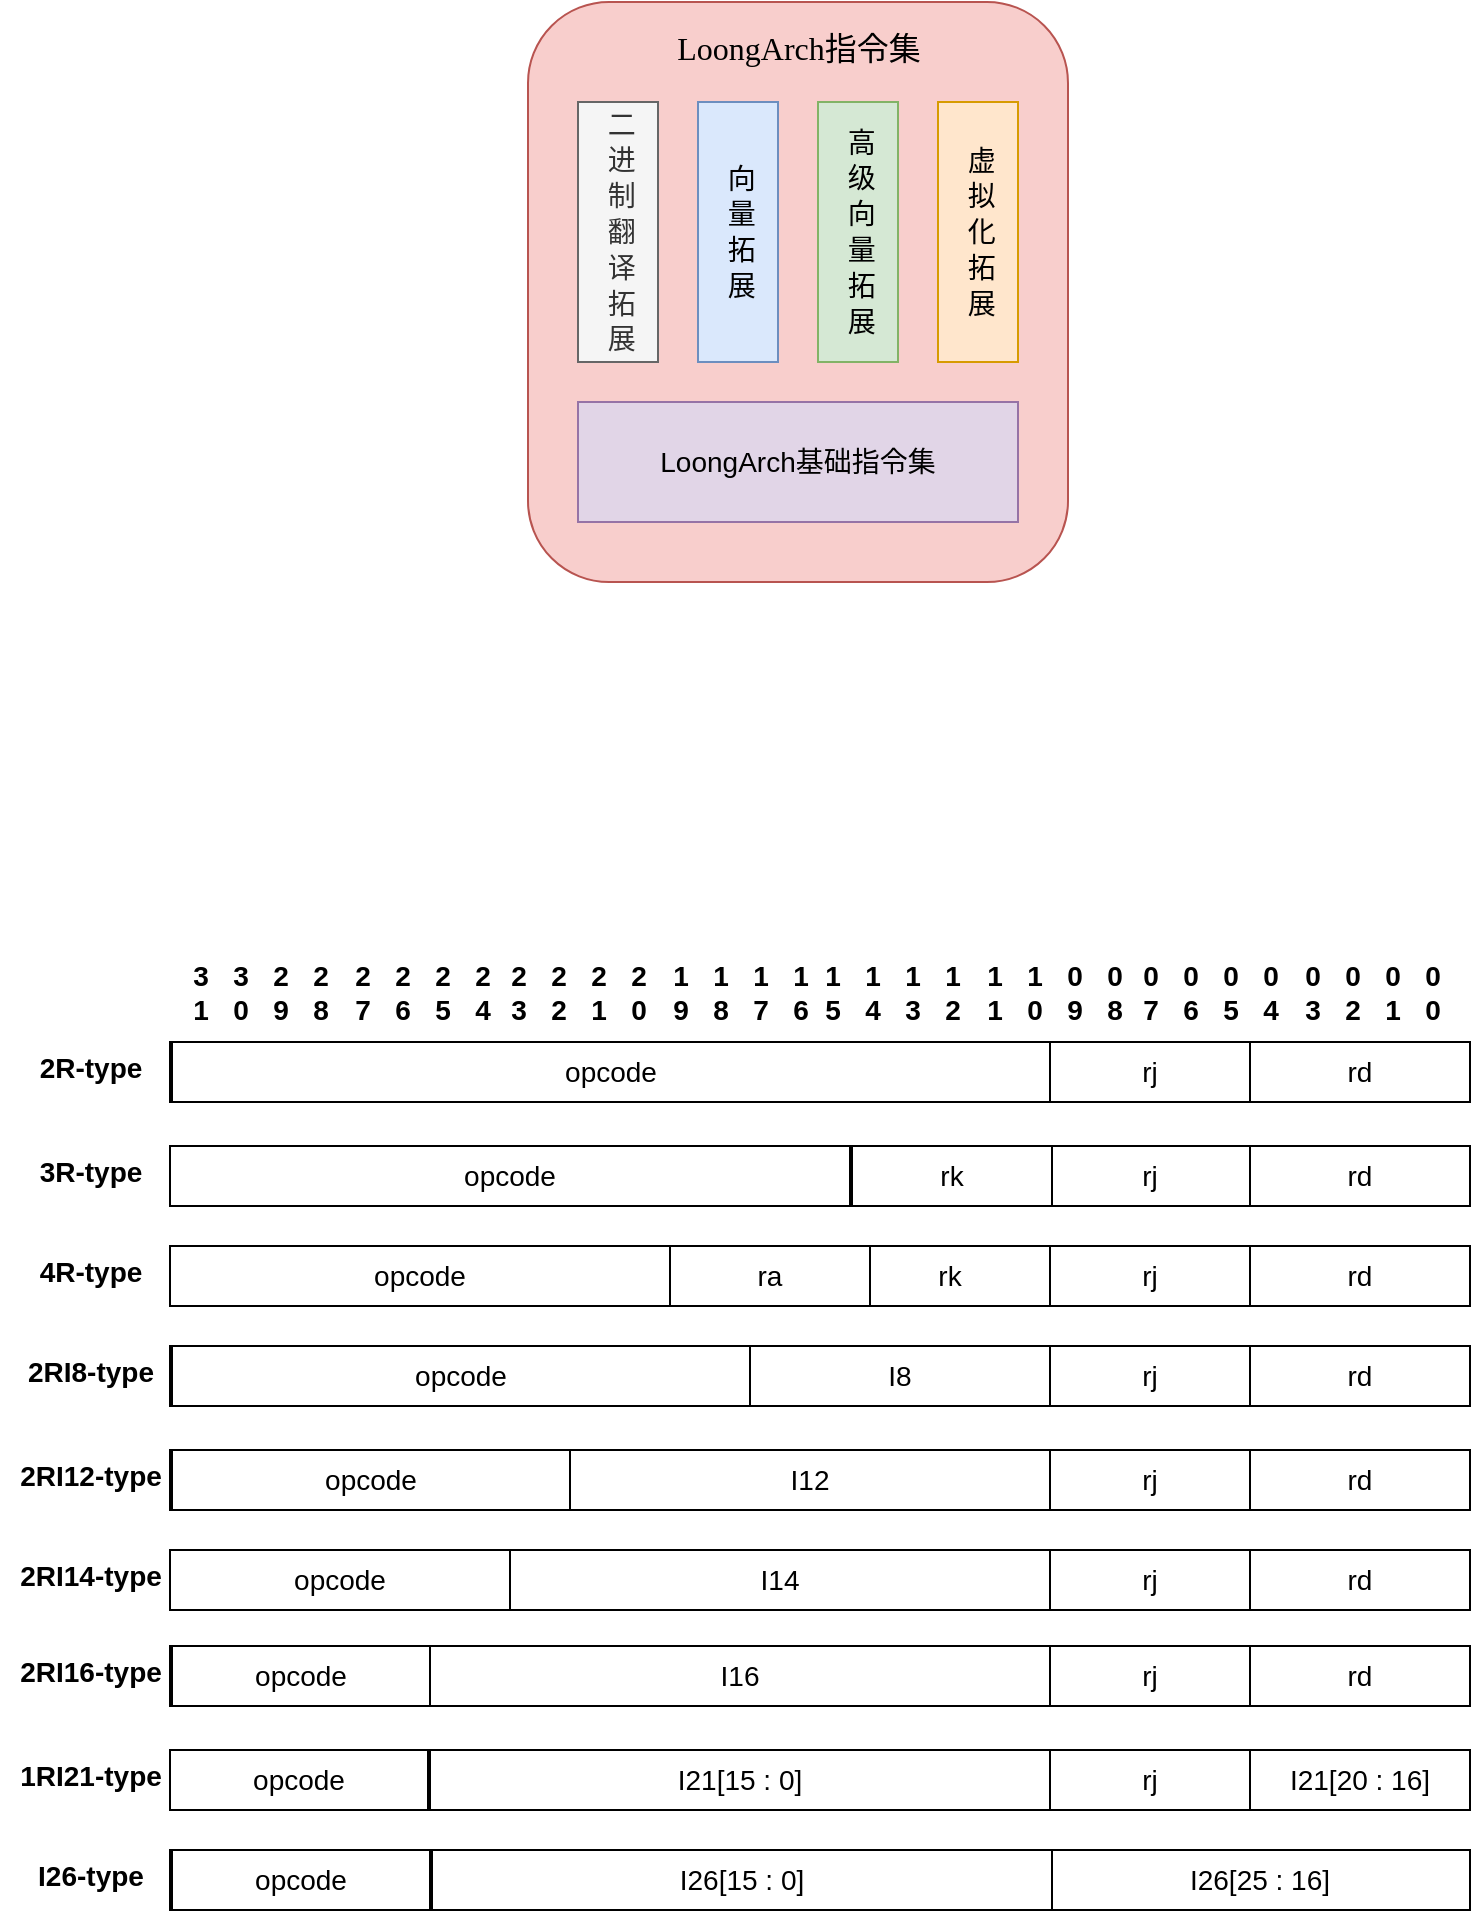 <mxfile version="26.0.15">
  <diagram name="Page-1" id="nLnqoyDs2qp-jSzca--m">
    <mxGraphModel dx="828" dy="879" grid="1" gridSize="10" guides="1" tooltips="1" connect="1" arrows="1" fold="1" page="1" pageScale="1" pageWidth="827" pageHeight="1169" math="0" shadow="0">
      <root>
        <mxCell id="0" />
        <mxCell id="1" parent="0" />
        <mxCell id="dvlamM2bj5HqGhSwdMmL-6" value="" style="rounded=1;whiteSpace=wrap;html=1;fillColor=#f8cecc;strokeColor=#b85450;" parent="1" vertex="1">
          <mxGeometry x="279" y="70" width="270" height="290" as="geometry" />
        </mxCell>
        <mxCell id="dvlamM2bj5HqGhSwdMmL-1" value="&lt;font style=&quot;font-size: 14px;&quot;&gt;二 进 制 翻 译 拓 展&lt;/font&gt;" style="rounded=0;whiteSpace=wrap;html=1;direction=east;flipH=1;flipV=0;textDirection=vertical-lr;fillColor=#f5f5f5;fontColor=#333333;strokeColor=#666666;" parent="1" vertex="1">
          <mxGeometry x="304" y="120" width="40" height="130" as="geometry" />
        </mxCell>
        <mxCell id="dvlamM2bj5HqGhSwdMmL-2" value="&lt;font style=&quot;font-size: 14px;&quot;&gt;向 量 拓 展&lt;/font&gt;" style="rounded=0;whiteSpace=wrap;html=1;direction=east;flipH=1;flipV=0;textDirection=vertical-lr;fillColor=#dae8fc;strokeColor=#6c8ebf;" parent="1" vertex="1">
          <mxGeometry x="364" y="120" width="40" height="130" as="geometry" />
        </mxCell>
        <mxCell id="dvlamM2bj5HqGhSwdMmL-3" value="&lt;font style=&quot;font-size: 14px;&quot;&gt;高 级 向 量 拓 展&lt;/font&gt;" style="rounded=0;whiteSpace=wrap;html=1;direction=east;flipH=1;flipV=0;textDirection=vertical-lr;fillColor=#d5e8d4;strokeColor=#82b366;" parent="1" vertex="1">
          <mxGeometry x="424" y="120" width="40" height="130" as="geometry" />
        </mxCell>
        <mxCell id="dvlamM2bj5HqGhSwdMmL-4" value="&lt;font style=&quot;font-size: 14px;&quot;&gt;虚 拟 化 拓 展&lt;/font&gt;" style="rounded=0;whiteSpace=wrap;html=1;direction=east;flipH=1;flipV=0;textDirection=vertical-lr;fillColor=#ffe6cc;strokeColor=#d79b00;" parent="1" vertex="1">
          <mxGeometry x="484" y="120" width="40" height="130" as="geometry" />
        </mxCell>
        <mxCell id="dvlamM2bj5HqGhSwdMmL-5" value="&lt;font style=&quot;font-size: 14px;&quot;&gt;LoongArch基础指令集&lt;/font&gt;" style="rounded=0;whiteSpace=wrap;html=1;fillColor=#e1d5e7;strokeColor=#9673a6;" parent="1" vertex="1">
          <mxGeometry x="304" y="270" width="220" height="60" as="geometry" />
        </mxCell>
        <mxCell id="dvlamM2bj5HqGhSwdMmL-7" value="&lt;font style=&quot;font-size: 16px;&quot; face=&quot;Verdana&quot;&gt;LoongArch指令集&lt;/font&gt;" style="text;html=1;align=center;verticalAlign=middle;resizable=0;points=[];autosize=1;strokeColor=none;fillColor=none;" parent="1" vertex="1">
          <mxGeometry x="334" y="78" width="160" height="30" as="geometry" />
        </mxCell>
        <mxCell id="w8Et5FS7XUNBpcLHklHT-1" value="0&lt;div&gt;0&lt;/div&gt;" style="text;html=1;align=center;verticalAlign=middle;resizable=0;points=[];autosize=1;strokeColor=none;fillColor=none;fontStyle=1;fontSize=14;" vertex="1" parent="1">
          <mxGeometry x="716" y="540" width="30" height="50" as="geometry" />
        </mxCell>
        <mxCell id="w8Et5FS7XUNBpcLHklHT-2" value="0&lt;div&gt;1&lt;/div&gt;" style="text;html=1;align=center;verticalAlign=middle;resizable=0;points=[];autosize=1;strokeColor=none;fillColor=none;fontStyle=1;fontSize=14;" vertex="1" parent="1">
          <mxGeometry x="696" y="540" width="30" height="50" as="geometry" />
        </mxCell>
        <mxCell id="w8Et5FS7XUNBpcLHklHT-3" value="0&lt;div&gt;2&lt;/div&gt;" style="text;html=1;align=center;verticalAlign=middle;resizable=0;points=[];autosize=1;strokeColor=none;fillColor=none;fontStyle=1;fontSize=14;" vertex="1" parent="1">
          <mxGeometry x="676" y="540" width="30" height="50" as="geometry" />
        </mxCell>
        <mxCell id="w8Et5FS7XUNBpcLHklHT-4" value="0&lt;div&gt;3&lt;/div&gt;" style="text;html=1;align=center;verticalAlign=middle;resizable=0;points=[];autosize=1;strokeColor=none;fillColor=none;fontStyle=1;fontSize=14;" vertex="1" parent="1">
          <mxGeometry x="656" y="540" width="30" height="50" as="geometry" />
        </mxCell>
        <mxCell id="w8Et5FS7XUNBpcLHklHT-5" value="0&lt;div&gt;4&lt;/div&gt;" style="text;html=1;align=center;verticalAlign=middle;resizable=0;points=[];autosize=1;strokeColor=none;fillColor=none;fontStyle=1;fontSize=14;" vertex="1" parent="1">
          <mxGeometry x="635" y="540" width="30" height="50" as="geometry" />
        </mxCell>
        <mxCell id="w8Et5FS7XUNBpcLHklHT-6" value="0&lt;div&gt;5&lt;/div&gt;" style="text;html=1;align=center;verticalAlign=middle;resizable=0;points=[];autosize=1;strokeColor=none;fillColor=none;fontStyle=1;fontSize=14;" vertex="1" parent="1">
          <mxGeometry x="615" y="540" width="30" height="50" as="geometry" />
        </mxCell>
        <mxCell id="w8Et5FS7XUNBpcLHklHT-7" value="0&lt;div&gt;6&lt;/div&gt;" style="text;html=1;align=center;verticalAlign=middle;resizable=0;points=[];autosize=1;strokeColor=none;fillColor=none;fontStyle=1;fontSize=14;" vertex="1" parent="1">
          <mxGeometry x="595" y="540" width="30" height="50" as="geometry" />
        </mxCell>
        <mxCell id="w8Et5FS7XUNBpcLHklHT-8" value="0&lt;div&gt;7&lt;/div&gt;" style="text;html=1;align=center;verticalAlign=middle;resizable=0;points=[];autosize=1;strokeColor=none;fillColor=none;fontStyle=1;fontSize=14;" vertex="1" parent="1">
          <mxGeometry x="575" y="540" width="30" height="50" as="geometry" />
        </mxCell>
        <mxCell id="w8Et5FS7XUNBpcLHklHT-9" value="0&lt;div&gt;8&lt;/div&gt;" style="text;html=1;align=center;verticalAlign=middle;resizable=0;points=[];autosize=1;strokeColor=none;fillColor=none;fontStyle=1;fontSize=14;" vertex="1" parent="1">
          <mxGeometry x="557" y="540" width="30" height="50" as="geometry" />
        </mxCell>
        <mxCell id="w8Et5FS7XUNBpcLHklHT-10" value="0&lt;div&gt;9&lt;/div&gt;" style="text;html=1;align=center;verticalAlign=middle;resizable=0;points=[];autosize=1;strokeColor=none;fillColor=none;fontStyle=1;fontSize=14;" vertex="1" parent="1">
          <mxGeometry x="537" y="540" width="30" height="50" as="geometry" />
        </mxCell>
        <mxCell id="w8Et5FS7XUNBpcLHklHT-11" value="1&lt;br&gt;&lt;div&gt;0&lt;/div&gt;" style="text;html=1;align=center;verticalAlign=middle;resizable=0;points=[];autosize=1;strokeColor=none;fillColor=none;fontStyle=1;fontSize=14;" vertex="1" parent="1">
          <mxGeometry x="517" y="540" width="30" height="50" as="geometry" />
        </mxCell>
        <mxCell id="w8Et5FS7XUNBpcLHklHT-12" value="1&lt;br&gt;&lt;div&gt;1&lt;/div&gt;" style="text;html=1;align=center;verticalAlign=middle;resizable=0;points=[];autosize=1;strokeColor=none;fillColor=none;fontStyle=1;fontSize=14;" vertex="1" parent="1">
          <mxGeometry x="497" y="540" width="30" height="50" as="geometry" />
        </mxCell>
        <mxCell id="w8Et5FS7XUNBpcLHklHT-13" value="1&lt;br&gt;&lt;div&gt;2&lt;/div&gt;" style="text;html=1;align=center;verticalAlign=middle;resizable=0;points=[];autosize=1;strokeColor=none;fillColor=none;fontStyle=1;fontSize=14;" vertex="1" parent="1">
          <mxGeometry x="476" y="540" width="30" height="50" as="geometry" />
        </mxCell>
        <mxCell id="w8Et5FS7XUNBpcLHklHT-14" value="1&lt;br&gt;&lt;div&gt;3&lt;/div&gt;" style="text;html=1;align=center;verticalAlign=middle;resizable=0;points=[];autosize=1;strokeColor=none;fillColor=none;fontStyle=1;fontSize=14;" vertex="1" parent="1">
          <mxGeometry x="456" y="540" width="30" height="50" as="geometry" />
        </mxCell>
        <mxCell id="w8Et5FS7XUNBpcLHklHT-15" value="1&lt;br&gt;&lt;div&gt;4&lt;/div&gt;" style="text;html=1;align=center;verticalAlign=middle;resizable=0;points=[];autosize=1;strokeColor=none;fillColor=none;fontStyle=1;fontSize=14;" vertex="1" parent="1">
          <mxGeometry x="436" y="540" width="30" height="50" as="geometry" />
        </mxCell>
        <mxCell id="w8Et5FS7XUNBpcLHklHT-16" value="1&lt;br&gt;&lt;div&gt;5&lt;/div&gt;" style="text;html=1;align=center;verticalAlign=middle;resizable=0;points=[];autosize=1;strokeColor=none;fillColor=none;fontStyle=1;fontSize=14;" vertex="1" parent="1">
          <mxGeometry x="416" y="540" width="30" height="50" as="geometry" />
        </mxCell>
        <mxCell id="w8Et5FS7XUNBpcLHklHT-17" value="1&lt;br&gt;&lt;div&gt;6&lt;/div&gt;" style="text;html=1;align=center;verticalAlign=middle;resizable=0;points=[];autosize=1;strokeColor=none;fillColor=none;fontStyle=1;fontSize=14;" vertex="1" parent="1">
          <mxGeometry x="400" y="540" width="30" height="50" as="geometry" />
        </mxCell>
        <mxCell id="w8Et5FS7XUNBpcLHklHT-18" value="1&lt;br&gt;&lt;div&gt;7&lt;/div&gt;" style="text;html=1;align=center;verticalAlign=middle;resizable=0;points=[];autosize=1;strokeColor=none;fillColor=none;fontStyle=1;fontSize=14;" vertex="1" parent="1">
          <mxGeometry x="380" y="540" width="30" height="50" as="geometry" />
        </mxCell>
        <mxCell id="w8Et5FS7XUNBpcLHklHT-19" value="1&lt;br&gt;&lt;div&gt;8&lt;/div&gt;" style="text;html=1;align=center;verticalAlign=middle;resizable=0;points=[];autosize=1;strokeColor=none;fillColor=none;fontStyle=1;fontSize=14;" vertex="1" parent="1">
          <mxGeometry x="360" y="540" width="30" height="50" as="geometry" />
        </mxCell>
        <mxCell id="w8Et5FS7XUNBpcLHklHT-20" value="&lt;div&gt;1&lt;/div&gt;&lt;div&gt;9&lt;/div&gt;" style="text;html=1;align=center;verticalAlign=middle;resizable=0;points=[];autosize=1;strokeColor=none;fillColor=none;fontStyle=1;fontSize=14;" vertex="1" parent="1">
          <mxGeometry x="340" y="540" width="30" height="50" as="geometry" />
        </mxCell>
        <mxCell id="w8Et5FS7XUNBpcLHklHT-21" value="2&lt;br&gt;&lt;div&gt;0&lt;/div&gt;" style="text;html=1;align=center;verticalAlign=middle;resizable=0;points=[];autosize=1;strokeColor=none;fillColor=none;fontStyle=1;fontSize=14;" vertex="1" parent="1">
          <mxGeometry x="319" y="540" width="30" height="50" as="geometry" />
        </mxCell>
        <mxCell id="w8Et5FS7XUNBpcLHklHT-22" value="2&lt;br&gt;&lt;div&gt;1&lt;/div&gt;" style="text;html=1;align=center;verticalAlign=middle;resizable=0;points=[];autosize=1;strokeColor=none;fillColor=none;fontStyle=1;fontSize=14;" vertex="1" parent="1">
          <mxGeometry x="299" y="540" width="30" height="50" as="geometry" />
        </mxCell>
        <mxCell id="w8Et5FS7XUNBpcLHklHT-23" value="&lt;div&gt;2&lt;/div&gt;&lt;div&gt;2&lt;/div&gt;" style="text;html=1;align=center;verticalAlign=middle;resizable=0;points=[];autosize=1;strokeColor=none;fillColor=none;fontStyle=1;fontSize=14;" vertex="1" parent="1">
          <mxGeometry x="279" y="540" width="30" height="50" as="geometry" />
        </mxCell>
        <mxCell id="w8Et5FS7XUNBpcLHklHT-24" value="2&lt;br&gt;&lt;div&gt;3&lt;/div&gt;" style="text;html=1;align=center;verticalAlign=middle;resizable=0;points=[];autosize=1;strokeColor=none;fillColor=none;fontStyle=1;fontSize=14;" vertex="1" parent="1">
          <mxGeometry x="259" y="540" width="30" height="50" as="geometry" />
        </mxCell>
        <mxCell id="w8Et5FS7XUNBpcLHklHT-25" value="2&lt;br&gt;&lt;div&gt;4&lt;/div&gt;" style="text;html=1;align=center;verticalAlign=middle;resizable=0;points=[];autosize=1;strokeColor=none;fillColor=none;fontStyle=1;fontSize=14;" vertex="1" parent="1">
          <mxGeometry x="241" y="540" width="30" height="50" as="geometry" />
        </mxCell>
        <mxCell id="w8Et5FS7XUNBpcLHklHT-26" value="2&lt;br&gt;&lt;div&gt;5&lt;/div&gt;" style="text;html=1;align=center;verticalAlign=middle;resizable=0;points=[];autosize=1;strokeColor=none;fillColor=none;fontStyle=1;fontSize=14;" vertex="1" parent="1">
          <mxGeometry x="221" y="540" width="30" height="50" as="geometry" />
        </mxCell>
        <mxCell id="w8Et5FS7XUNBpcLHklHT-27" value="&lt;div&gt;2&lt;/div&gt;&lt;div&gt;6&lt;/div&gt;" style="text;html=1;align=center;verticalAlign=middle;resizable=0;points=[];autosize=1;strokeColor=none;fillColor=none;fontStyle=1;fontSize=14;" vertex="1" parent="1">
          <mxGeometry x="201" y="540" width="30" height="50" as="geometry" />
        </mxCell>
        <mxCell id="w8Et5FS7XUNBpcLHklHT-28" value="2&lt;br&gt;&lt;div&gt;7&lt;/div&gt;" style="text;html=1;align=center;verticalAlign=middle;resizable=0;points=[];autosize=1;strokeColor=none;fillColor=none;fontStyle=1;fontSize=14;" vertex="1" parent="1">
          <mxGeometry x="181" y="540" width="30" height="50" as="geometry" />
        </mxCell>
        <mxCell id="w8Et5FS7XUNBpcLHklHT-29" value="&lt;div&gt;2&lt;/div&gt;&lt;div&gt;8&lt;/div&gt;" style="text;html=1;align=center;verticalAlign=middle;resizable=0;points=[];autosize=1;strokeColor=none;fillColor=none;fontStyle=1;fontSize=14;" vertex="1" parent="1">
          <mxGeometry x="160" y="540" width="30" height="50" as="geometry" />
        </mxCell>
        <mxCell id="w8Et5FS7XUNBpcLHklHT-30" value="&lt;div&gt;2&lt;/div&gt;&lt;div&gt;9&lt;/div&gt;" style="text;html=1;align=center;verticalAlign=middle;resizable=0;points=[];autosize=1;strokeColor=none;fillColor=none;fontStyle=1;fontSize=14;" vertex="1" parent="1">
          <mxGeometry x="140" y="540" width="30" height="50" as="geometry" />
        </mxCell>
        <mxCell id="w8Et5FS7XUNBpcLHklHT-31" value="3&lt;br&gt;&lt;div&gt;0&lt;/div&gt;" style="text;html=1;align=center;verticalAlign=middle;resizable=0;points=[];autosize=1;strokeColor=none;fillColor=none;fontStyle=1;fontSize=14;" vertex="1" parent="1">
          <mxGeometry x="120" y="540" width="30" height="50" as="geometry" />
        </mxCell>
        <mxCell id="w8Et5FS7XUNBpcLHklHT-32" value="3&lt;br&gt;&lt;div&gt;1&lt;/div&gt;" style="text;html=1;align=center;verticalAlign=middle;resizable=0;points=[];autosize=1;strokeColor=none;fillColor=none;fontStyle=1;fontSize=14;" vertex="1" parent="1">
          <mxGeometry x="100" y="540" width="30" height="50" as="geometry" />
        </mxCell>
        <mxCell id="w8Et5FS7XUNBpcLHklHT-33" value="" style="rounded=0;whiteSpace=wrap;html=1;" vertex="1" parent="1">
          <mxGeometry x="100" y="590" width="650" height="30" as="geometry" />
        </mxCell>
        <mxCell id="w8Et5FS7XUNBpcLHklHT-34" value="&lt;b&gt;&lt;font style=&quot;font-size: 14px;&quot;&gt;2R-type&lt;/font&gt;&lt;/b&gt;" style="text;html=1;align=center;verticalAlign=middle;resizable=0;points=[];autosize=1;strokeColor=none;fillColor=none;" vertex="1" parent="1">
          <mxGeometry x="25" y="588" width="70" height="30" as="geometry" />
        </mxCell>
        <mxCell id="w8Et5FS7XUNBpcLHklHT-35" value="" style="rounded=0;whiteSpace=wrap;html=1;" vertex="1" parent="1">
          <mxGeometry x="100" y="642" width="650" height="30" as="geometry" />
        </mxCell>
        <mxCell id="w8Et5FS7XUNBpcLHklHT-36" value="&lt;b&gt;&lt;font style=&quot;font-size: 14px;&quot;&gt;3R-type&lt;/font&gt;&lt;/b&gt;" style="text;html=1;align=center;verticalAlign=middle;resizable=0;points=[];autosize=1;strokeColor=none;fillColor=none;" vertex="1" parent="1">
          <mxGeometry x="25" y="640" width="70" height="30" as="geometry" />
        </mxCell>
        <mxCell id="w8Et5FS7XUNBpcLHklHT-37" value="" style="rounded=0;whiteSpace=wrap;html=1;" vertex="1" parent="1">
          <mxGeometry x="100" y="692" width="650" height="30" as="geometry" />
        </mxCell>
        <mxCell id="w8Et5FS7XUNBpcLHklHT-38" value="&lt;b&gt;&lt;font style=&quot;font-size: 14px;&quot;&gt;4R-type&lt;/font&gt;&lt;/b&gt;" style="text;html=1;align=center;verticalAlign=middle;resizable=0;points=[];autosize=1;strokeColor=none;fillColor=none;" vertex="1" parent="1">
          <mxGeometry x="25" y="690" width="70" height="30" as="geometry" />
        </mxCell>
        <mxCell id="w8Et5FS7XUNBpcLHklHT-39" value="" style="rounded=0;whiteSpace=wrap;html=1;" vertex="1" parent="1">
          <mxGeometry x="100" y="742" width="650" height="30" as="geometry" />
        </mxCell>
        <mxCell id="w8Et5FS7XUNBpcLHklHT-40" value="&lt;b&gt;&lt;font style=&quot;font-size: 14px;&quot;&gt;2RI8-type&lt;/font&gt;&lt;/b&gt;" style="text;html=1;align=center;verticalAlign=middle;resizable=0;points=[];autosize=1;strokeColor=none;fillColor=none;" vertex="1" parent="1">
          <mxGeometry x="15" y="740" width="90" height="30" as="geometry" />
        </mxCell>
        <mxCell id="w8Et5FS7XUNBpcLHklHT-41" value="" style="rounded=0;whiteSpace=wrap;html=1;" vertex="1" parent="1">
          <mxGeometry x="100" y="794" width="650" height="30" as="geometry" />
        </mxCell>
        <mxCell id="w8Et5FS7XUNBpcLHklHT-42" value="&lt;b&gt;&lt;font style=&quot;font-size: 14px;&quot;&gt;2RI12-type&lt;/font&gt;&lt;/b&gt;" style="text;html=1;align=center;verticalAlign=middle;resizable=0;points=[];autosize=1;strokeColor=none;fillColor=none;" vertex="1" parent="1">
          <mxGeometry x="15" y="792" width="90" height="30" as="geometry" />
        </mxCell>
        <mxCell id="w8Et5FS7XUNBpcLHklHT-43" value="" style="rounded=0;whiteSpace=wrap;html=1;" vertex="1" parent="1">
          <mxGeometry x="100" y="844" width="650" height="30" as="geometry" />
        </mxCell>
        <mxCell id="w8Et5FS7XUNBpcLHklHT-44" value="&lt;b&gt;&lt;font style=&quot;font-size: 14px;&quot;&gt;2RI14-type&lt;/font&gt;&lt;/b&gt;" style="text;html=1;align=center;verticalAlign=middle;resizable=0;points=[];autosize=1;strokeColor=none;fillColor=none;" vertex="1" parent="1">
          <mxGeometry x="15" y="842" width="90" height="30" as="geometry" />
        </mxCell>
        <mxCell id="w8Et5FS7XUNBpcLHklHT-45" value="" style="rounded=0;whiteSpace=wrap;html=1;" vertex="1" parent="1">
          <mxGeometry x="100" y="892" width="650" height="30" as="geometry" />
        </mxCell>
        <mxCell id="w8Et5FS7XUNBpcLHklHT-46" value="&lt;b&gt;&lt;font style=&quot;font-size: 14px;&quot;&gt;2RI16-type&lt;/font&gt;&lt;/b&gt;" style="text;html=1;align=center;verticalAlign=middle;resizable=0;points=[];autosize=1;strokeColor=none;fillColor=none;" vertex="1" parent="1">
          <mxGeometry x="15" y="890" width="90" height="30" as="geometry" />
        </mxCell>
        <mxCell id="w8Et5FS7XUNBpcLHklHT-47" value="" style="rounded=0;whiteSpace=wrap;html=1;" vertex="1" parent="1">
          <mxGeometry x="100" y="944" width="650" height="30" as="geometry" />
        </mxCell>
        <mxCell id="w8Et5FS7XUNBpcLHklHT-48" value="&lt;b&gt;&lt;font style=&quot;font-size: 14px;&quot;&gt;1RI21-type&lt;/font&gt;&lt;/b&gt;" style="text;html=1;align=center;verticalAlign=middle;resizable=0;points=[];autosize=1;strokeColor=none;fillColor=none;" vertex="1" parent="1">
          <mxGeometry x="15" y="942" width="90" height="30" as="geometry" />
        </mxCell>
        <mxCell id="w8Et5FS7XUNBpcLHklHT-49" value="" style="rounded=0;whiteSpace=wrap;html=1;" vertex="1" parent="1">
          <mxGeometry x="100" y="994" width="650" height="30" as="geometry" />
        </mxCell>
        <mxCell id="w8Et5FS7XUNBpcLHklHT-50" value="&lt;b&gt;&lt;font style=&quot;font-size: 14px;&quot;&gt;I26-type&lt;/font&gt;&lt;/b&gt;" style="text;html=1;align=center;verticalAlign=middle;resizable=0;points=[];autosize=1;strokeColor=none;fillColor=none;" vertex="1" parent="1">
          <mxGeometry x="20" y="992" width="80" height="30" as="geometry" />
        </mxCell>
        <mxCell id="w8Et5FS7XUNBpcLHklHT-51" value="&lt;font style=&quot;font-size: 14px;&quot;&gt;opcode&lt;/font&gt;" style="rounded=0;whiteSpace=wrap;html=1;" vertex="1" parent="1">
          <mxGeometry x="101" y="590" width="439" height="30" as="geometry" />
        </mxCell>
        <mxCell id="w8Et5FS7XUNBpcLHklHT-52" value="&lt;font style=&quot;font-size: 14px;&quot;&gt;rd&lt;/font&gt;" style="rounded=0;whiteSpace=wrap;html=1;" vertex="1" parent="1">
          <mxGeometry x="640" y="590" width="110" height="30" as="geometry" />
        </mxCell>
        <mxCell id="w8Et5FS7XUNBpcLHklHT-53" value="&lt;font style=&quot;font-size: 14px;&quot;&gt;rd&lt;/font&gt;" style="rounded=0;whiteSpace=wrap;html=1;" vertex="1" parent="1">
          <mxGeometry x="640" y="642" width="110" height="30" as="geometry" />
        </mxCell>
        <mxCell id="w8Et5FS7XUNBpcLHklHT-54" value="&lt;font style=&quot;font-size: 14px;&quot;&gt;rd&lt;/font&gt;" style="rounded=0;whiteSpace=wrap;html=1;" vertex="1" parent="1">
          <mxGeometry x="640" y="692" width="110" height="30" as="geometry" />
        </mxCell>
        <mxCell id="w8Et5FS7XUNBpcLHklHT-55" value="&lt;font style=&quot;font-size: 14px;&quot;&gt;rd&lt;/font&gt;" style="rounded=0;whiteSpace=wrap;html=1;" vertex="1" parent="1">
          <mxGeometry x="640" y="742" width="110" height="30" as="geometry" />
        </mxCell>
        <mxCell id="w8Et5FS7XUNBpcLHklHT-56" value="&lt;font style=&quot;font-size: 14px;&quot;&gt;rd&lt;/font&gt;" style="rounded=0;whiteSpace=wrap;html=1;" vertex="1" parent="1">
          <mxGeometry x="640" y="794" width="110" height="30" as="geometry" />
        </mxCell>
        <mxCell id="w8Et5FS7XUNBpcLHklHT-57" value="&lt;font style=&quot;font-size: 14px;&quot;&gt;rd&lt;/font&gt;" style="rounded=0;whiteSpace=wrap;html=1;" vertex="1" parent="1">
          <mxGeometry x="640" y="844" width="110" height="30" as="geometry" />
        </mxCell>
        <mxCell id="w8Et5FS7XUNBpcLHklHT-58" value="&lt;font style=&quot;font-size: 14px;&quot;&gt;rd&lt;/font&gt;" style="rounded=0;whiteSpace=wrap;html=1;" vertex="1" parent="1">
          <mxGeometry x="640" y="892" width="110" height="30" as="geometry" />
        </mxCell>
        <mxCell id="w8Et5FS7XUNBpcLHklHT-59" value="&lt;span style=&quot;font-size: 14px;&quot;&gt;I21[20 : 16]&lt;/span&gt;" style="rounded=0;whiteSpace=wrap;html=1;" vertex="1" parent="1">
          <mxGeometry x="640" y="944" width="110" height="30" as="geometry" />
        </mxCell>
        <mxCell id="w8Et5FS7XUNBpcLHklHT-60" value="&lt;font style=&quot;font-size: 14px;&quot;&gt;rj&lt;/font&gt;" style="rounded=0;whiteSpace=wrap;html=1;" vertex="1" parent="1">
          <mxGeometry x="540" y="590" width="100" height="30" as="geometry" />
        </mxCell>
        <mxCell id="w8Et5FS7XUNBpcLHklHT-61" value="&lt;font style=&quot;font-size: 14px;&quot;&gt;rj&lt;/font&gt;" style="rounded=0;whiteSpace=wrap;html=1;" vertex="1" parent="1">
          <mxGeometry x="540" y="642" width="100" height="30" as="geometry" />
        </mxCell>
        <mxCell id="w8Et5FS7XUNBpcLHklHT-62" value="&lt;font style=&quot;font-size: 14px;&quot;&gt;rj&lt;/font&gt;" style="rounded=0;whiteSpace=wrap;html=1;" vertex="1" parent="1">
          <mxGeometry x="540" y="692" width="100" height="30" as="geometry" />
        </mxCell>
        <mxCell id="w8Et5FS7XUNBpcLHklHT-63" value="&lt;font style=&quot;font-size: 14px;&quot;&gt;rj&lt;/font&gt;" style="rounded=0;whiteSpace=wrap;html=1;" vertex="1" parent="1">
          <mxGeometry x="540" y="742" width="100" height="30" as="geometry" />
        </mxCell>
        <mxCell id="w8Et5FS7XUNBpcLHklHT-64" value="&lt;font style=&quot;font-size: 14px;&quot;&gt;rj&lt;/font&gt;" style="rounded=0;whiteSpace=wrap;html=1;" vertex="1" parent="1">
          <mxGeometry x="540" y="794" width="100" height="30" as="geometry" />
        </mxCell>
        <mxCell id="w8Et5FS7XUNBpcLHklHT-65" value="&lt;font style=&quot;font-size: 14px;&quot;&gt;rj&lt;/font&gt;" style="rounded=0;whiteSpace=wrap;html=1;" vertex="1" parent="1">
          <mxGeometry x="540" y="844" width="100" height="30" as="geometry" />
        </mxCell>
        <mxCell id="w8Et5FS7XUNBpcLHklHT-66" value="&lt;font style=&quot;font-size: 14px;&quot;&gt;rj&lt;/font&gt;" style="rounded=0;whiteSpace=wrap;html=1;" vertex="1" parent="1">
          <mxGeometry x="540" y="892" width="100" height="30" as="geometry" />
        </mxCell>
        <mxCell id="w8Et5FS7XUNBpcLHklHT-67" value="&lt;font style=&quot;font-size: 14px;&quot;&gt;rj&lt;/font&gt;" style="rounded=0;whiteSpace=wrap;html=1;" vertex="1" parent="1">
          <mxGeometry x="540" y="944" width="100" height="30" as="geometry" />
        </mxCell>
        <mxCell id="w8Et5FS7XUNBpcLHklHT-68" value="&lt;span style=&quot;font-size: 14px;&quot;&gt;I26[25 : 16]&lt;/span&gt;" style="rounded=0;whiteSpace=wrap;html=1;" vertex="1" parent="1">
          <mxGeometry x="540" y="994" width="210" height="30" as="geometry" />
        </mxCell>
        <mxCell id="w8Et5FS7XUNBpcLHklHT-69" value="&lt;font style=&quot;font-size: 14px;&quot;&gt;opcode&lt;/font&gt;" style="rounded=0;whiteSpace=wrap;html=1;" vertex="1" parent="1">
          <mxGeometry x="100" y="642" width="340" height="30" as="geometry" />
        </mxCell>
        <mxCell id="w8Et5FS7XUNBpcLHklHT-70" value="&lt;font style=&quot;font-size: 14px;&quot;&gt;opcode&lt;/font&gt;" style="rounded=0;whiteSpace=wrap;html=1;" vertex="1" parent="1">
          <mxGeometry x="100" y="692" width="250" height="30" as="geometry" />
        </mxCell>
        <mxCell id="w8Et5FS7XUNBpcLHklHT-71" value="&lt;font style=&quot;font-size: 14px;&quot;&gt;opcode&lt;/font&gt;" style="rounded=0;whiteSpace=wrap;html=1;" vertex="1" parent="1">
          <mxGeometry x="101" y="742" width="289" height="30" as="geometry" />
        </mxCell>
        <mxCell id="w8Et5FS7XUNBpcLHklHT-72" value="&lt;font style=&quot;font-size: 14px;&quot;&gt;opcode&lt;/font&gt;" style="rounded=0;whiteSpace=wrap;html=1;" vertex="1" parent="1">
          <mxGeometry x="101" y="794" width="199" height="30" as="geometry" />
        </mxCell>
        <mxCell id="w8Et5FS7XUNBpcLHklHT-73" value="&lt;font style=&quot;font-size: 14px;&quot;&gt;opcode&lt;/font&gt;" style="rounded=0;whiteSpace=wrap;html=1;" vertex="1" parent="1">
          <mxGeometry x="100" y="844" width="170" height="30" as="geometry" />
        </mxCell>
        <mxCell id="w8Et5FS7XUNBpcLHklHT-74" value="&lt;font style=&quot;font-size: 14px;&quot;&gt;opcode&lt;/font&gt;" style="rounded=0;whiteSpace=wrap;html=1;" vertex="1" parent="1">
          <mxGeometry x="101" y="892" width="129" height="30" as="geometry" />
        </mxCell>
        <mxCell id="w8Et5FS7XUNBpcLHklHT-75" value="&lt;font style=&quot;font-size: 14px;&quot;&gt;opcode&lt;/font&gt;" style="rounded=0;whiteSpace=wrap;html=1;" vertex="1" parent="1">
          <mxGeometry x="100" y="944" width="129" height="30" as="geometry" />
        </mxCell>
        <mxCell id="w8Et5FS7XUNBpcLHklHT-76" value="&lt;font style=&quot;font-size: 14px;&quot;&gt;opcode&lt;/font&gt;" style="rounded=0;whiteSpace=wrap;html=1;" vertex="1" parent="1">
          <mxGeometry x="101" y="994" width="129" height="30" as="geometry" />
        </mxCell>
        <mxCell id="w8Et5FS7XUNBpcLHklHT-77" value="&lt;font style=&quot;font-size: 14px;&quot;&gt;rk&lt;/font&gt;" style="rounded=0;whiteSpace=wrap;html=1;" vertex="1" parent="1">
          <mxGeometry x="441" y="642" width="100" height="30" as="geometry" />
        </mxCell>
        <mxCell id="w8Et5FS7XUNBpcLHklHT-78" value="&lt;font style=&quot;font-size: 14px;&quot;&gt;rk&lt;/font&gt;" style="rounded=0;whiteSpace=wrap;html=1;" vertex="1" parent="1">
          <mxGeometry x="440" y="692" width="100" height="30" as="geometry" />
        </mxCell>
        <mxCell id="w8Et5FS7XUNBpcLHklHT-79" value="&lt;font style=&quot;font-size: 14px;&quot;&gt;ra&lt;/font&gt;" style="rounded=0;whiteSpace=wrap;html=1;" vertex="1" parent="1">
          <mxGeometry x="350" y="692" width="100" height="30" as="geometry" />
        </mxCell>
        <mxCell id="w8Et5FS7XUNBpcLHklHT-80" value="&lt;font style=&quot;font-size: 14px;&quot;&gt;I8&lt;/font&gt;" style="rounded=0;whiteSpace=wrap;html=1;" vertex="1" parent="1">
          <mxGeometry x="390" y="742" width="150" height="30" as="geometry" />
        </mxCell>
        <mxCell id="w8Et5FS7XUNBpcLHklHT-81" value="&lt;font style=&quot;font-size: 14px;&quot;&gt;I12&lt;/font&gt;" style="rounded=0;whiteSpace=wrap;html=1;" vertex="1" parent="1">
          <mxGeometry x="300" y="794" width="240" height="30" as="geometry" />
        </mxCell>
        <mxCell id="w8Et5FS7XUNBpcLHklHT-82" value="&lt;font style=&quot;font-size: 14px;&quot;&gt;I14&lt;/font&gt;" style="rounded=0;whiteSpace=wrap;html=1;" vertex="1" parent="1">
          <mxGeometry x="270" y="844" width="270" height="30" as="geometry" />
        </mxCell>
        <mxCell id="w8Et5FS7XUNBpcLHklHT-83" value="&lt;font style=&quot;font-size: 14px;&quot;&gt;I16&lt;/font&gt;" style="rounded=0;whiteSpace=wrap;html=1;" vertex="1" parent="1">
          <mxGeometry x="230" y="892" width="310" height="30" as="geometry" />
        </mxCell>
        <mxCell id="w8Et5FS7XUNBpcLHklHT-84" value="&lt;span style=&quot;font-size: 14px;&quot;&gt;I21[15 : 0]&lt;/span&gt;" style="rounded=0;whiteSpace=wrap;html=1;" vertex="1" parent="1">
          <mxGeometry x="230" y="944" width="310" height="30" as="geometry" />
        </mxCell>
        <mxCell id="w8Et5FS7XUNBpcLHklHT-85" value="&lt;span style=&quot;font-size: 14px;&quot;&gt;I26[15 : 0]&lt;/span&gt;" style="rounded=0;whiteSpace=wrap;html=1;" vertex="1" parent="1">
          <mxGeometry x="231" y="994" width="310" height="30" as="geometry" />
        </mxCell>
      </root>
    </mxGraphModel>
  </diagram>
</mxfile>
